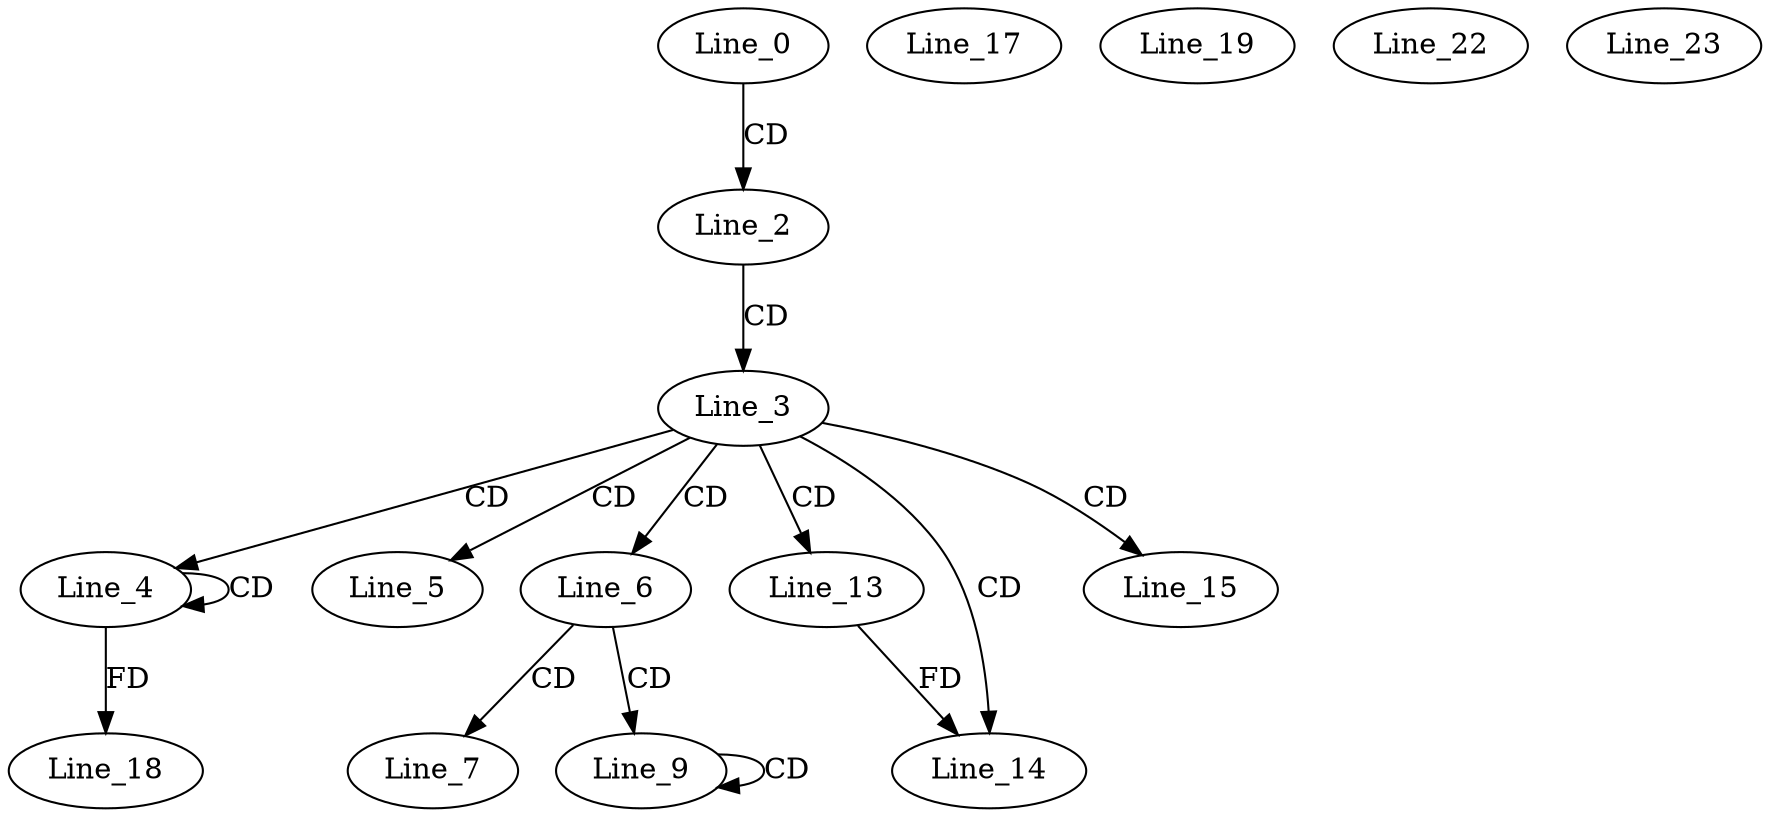 digraph G {
  Line_0;
  Line_2;
  Line_3;
  Line_4;
  Line_4;
  Line_4;
  Line_5;
  Line_6;
  Line_6;
  Line_7;
  Line_7;
  Line_7;
  Line_9;
  Line_9;
  Line_9;
  Line_13;
  Line_13;
  Line_14;
  Line_15;
  Line_17;
  Line_17;
  Line_18;
  Line_18;
  Line_19;
  Line_22;
  Line_23;
  Line_0 -> Line_2 [ label="CD" ];
  Line_2 -> Line_3 [ label="CD" ];
  Line_3 -> Line_4 [ label="CD" ];
  Line_4 -> Line_4 [ label="CD" ];
  Line_3 -> Line_5 [ label="CD" ];
  Line_3 -> Line_6 [ label="CD" ];
  Line_6 -> Line_7 [ label="CD" ];
  Line_6 -> Line_9 [ label="CD" ];
  Line_9 -> Line_9 [ label="CD" ];
  Line_3 -> Line_13 [ label="CD" ];
  Line_3 -> Line_14 [ label="CD" ];
  Line_13 -> Line_14 [ label="FD" ];
  Line_3 -> Line_15 [ label="CD" ];
  Line_4 -> Line_18 [ label="FD" ];
}
